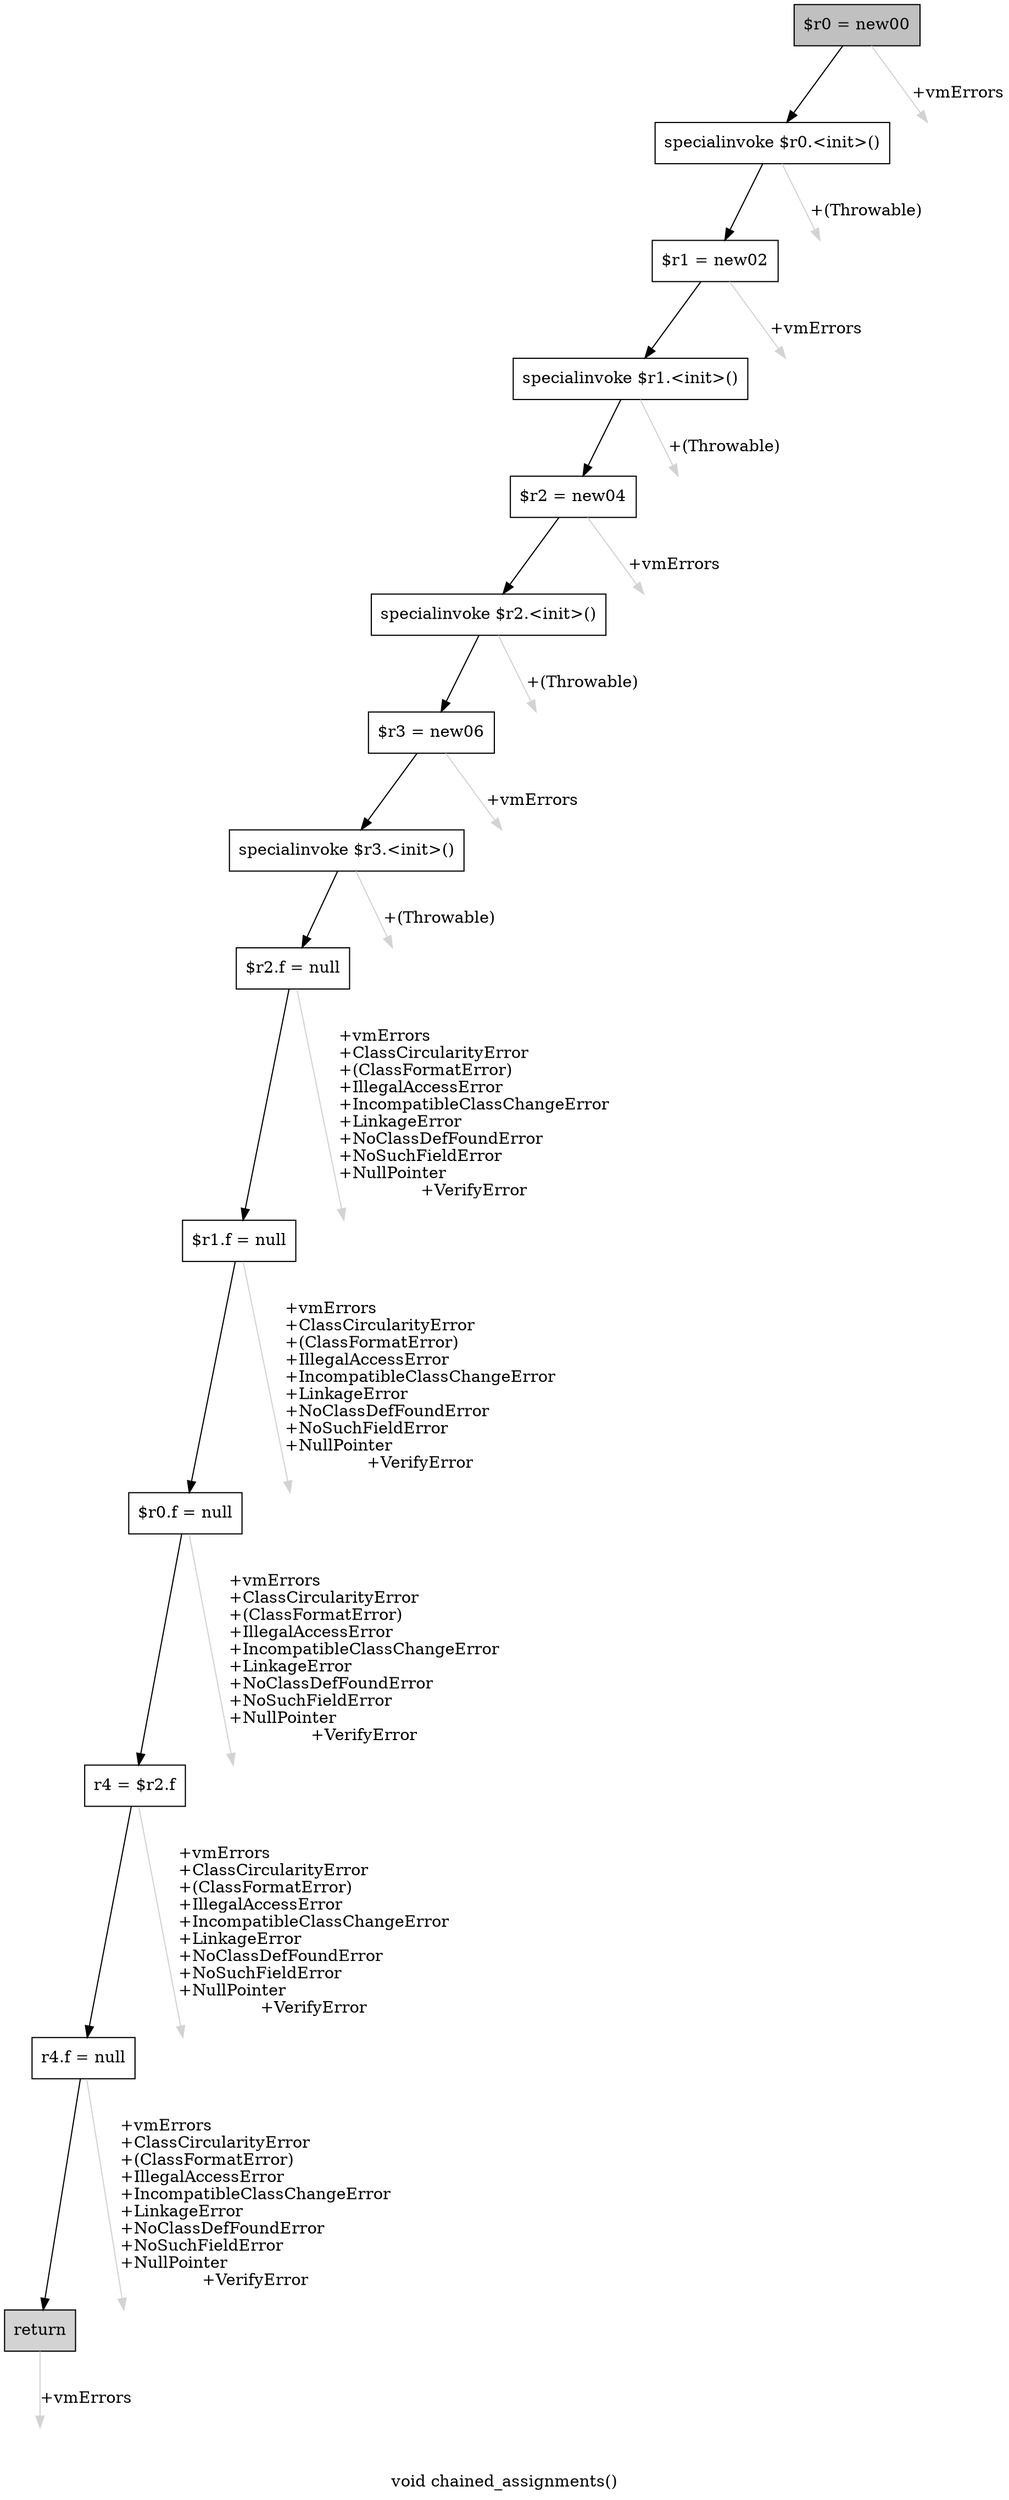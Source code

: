 digraph "void chained_assignments()" {
    label="void chained_assignments()";
    node [shape=box];
    "0" [style=filled,fillcolor=gray,label="$r0 = new00",];
    "1" [label="specialinvoke $r0.<init>()",];
    "0"->"1" [color=black,];
    "14" [style=invis,label="Esc",];
    "0"->"14" [color=lightgray,label="\l+vmErrors",];
    "2" [label="$r1 = new02",];
    "1"->"2" [color=black,];
    "15" [style=invis,label="Esc",];
    "1"->"15" [color=lightgray,label="\l+(Throwable)",];
    "3" [label="specialinvoke $r1.<init>()",];
    "2"->"3" [color=black,];
    "16" [style=invis,label="Esc",];
    "2"->"16" [color=lightgray,label="\l+vmErrors",];
    "4" [label="$r2 = new04",];
    "3"->"4" [color=black,];
    "17" [style=invis,label="Esc",];
    "3"->"17" [color=lightgray,label="\l+(Throwable)",];
    "5" [label="specialinvoke $r2.<init>()",];
    "4"->"5" [color=black,];
    "18" [style=invis,label="Esc",];
    "4"->"18" [color=lightgray,label="\l+vmErrors",];
    "6" [label="$r3 = new06",];
    "5"->"6" [color=black,];
    "19" [style=invis,label="Esc",];
    "5"->"19" [color=lightgray,label="\l+(Throwable)",];
    "7" [label="specialinvoke $r3.<init>()",];
    "6"->"7" [color=black,];
    "20" [style=invis,label="Esc",];
    "6"->"20" [color=lightgray,label="\l+vmErrors",];
    "8" [label="$r2.f = null",];
    "7"->"8" [color=black,];
    "21" [style=invis,label="Esc",];
    "7"->"21" [color=lightgray,label="\l+(Throwable)",];
    "9" [label="$r1.f = null",];
    "8"->"9" [color=black,];
    "22" [style=invis,label="Esc",];
    "8"->"22" [color=lightgray,label="\l+vmErrors\l+ClassCircularityError\l+(ClassFormatError)\l+IllegalAccessError\l+IncompatibleClassChangeError\l+LinkageError\l+NoClassDefFoundError\l+NoSuchFieldError\l+NullPointer\l+VerifyError",];
    "10" [label="$r0.f = null",];
    "9"->"10" [color=black,];
    "23" [style=invis,label="Esc",];
    "9"->"23" [color=lightgray,label="\l+vmErrors\l+ClassCircularityError\l+(ClassFormatError)\l+IllegalAccessError\l+IncompatibleClassChangeError\l+LinkageError\l+NoClassDefFoundError\l+NoSuchFieldError\l+NullPointer\l+VerifyError",];
    "11" [label="r4 = $r2.f",];
    "10"->"11" [color=black,];
    "24" [style=invis,label="Esc",];
    "10"->"24" [color=lightgray,label="\l+vmErrors\l+ClassCircularityError\l+(ClassFormatError)\l+IllegalAccessError\l+IncompatibleClassChangeError\l+LinkageError\l+NoClassDefFoundError\l+NoSuchFieldError\l+NullPointer\l+VerifyError",];
    "12" [label="r4.f = null",];
    "11"->"12" [color=black,];
    "25" [style=invis,label="Esc",];
    "11"->"25" [color=lightgray,label="\l+vmErrors\l+ClassCircularityError\l+(ClassFormatError)\l+IllegalAccessError\l+IncompatibleClassChangeError\l+LinkageError\l+NoClassDefFoundError\l+NoSuchFieldError\l+NullPointer\l+VerifyError",];
    "13" [style=filled,fillcolor=lightgray,label="return",];
    "12"->"13" [color=black,];
    "26" [style=invis,label="Esc",];
    "12"->"26" [color=lightgray,label="\l+vmErrors\l+ClassCircularityError\l+(ClassFormatError)\l+IllegalAccessError\l+IncompatibleClassChangeError\l+LinkageError\l+NoClassDefFoundError\l+NoSuchFieldError\l+NullPointer\l+VerifyError",];
    "27" [style=invis,label="Esc",];
    "13"->"27" [color=lightgray,label="\l+vmErrors",];
}
